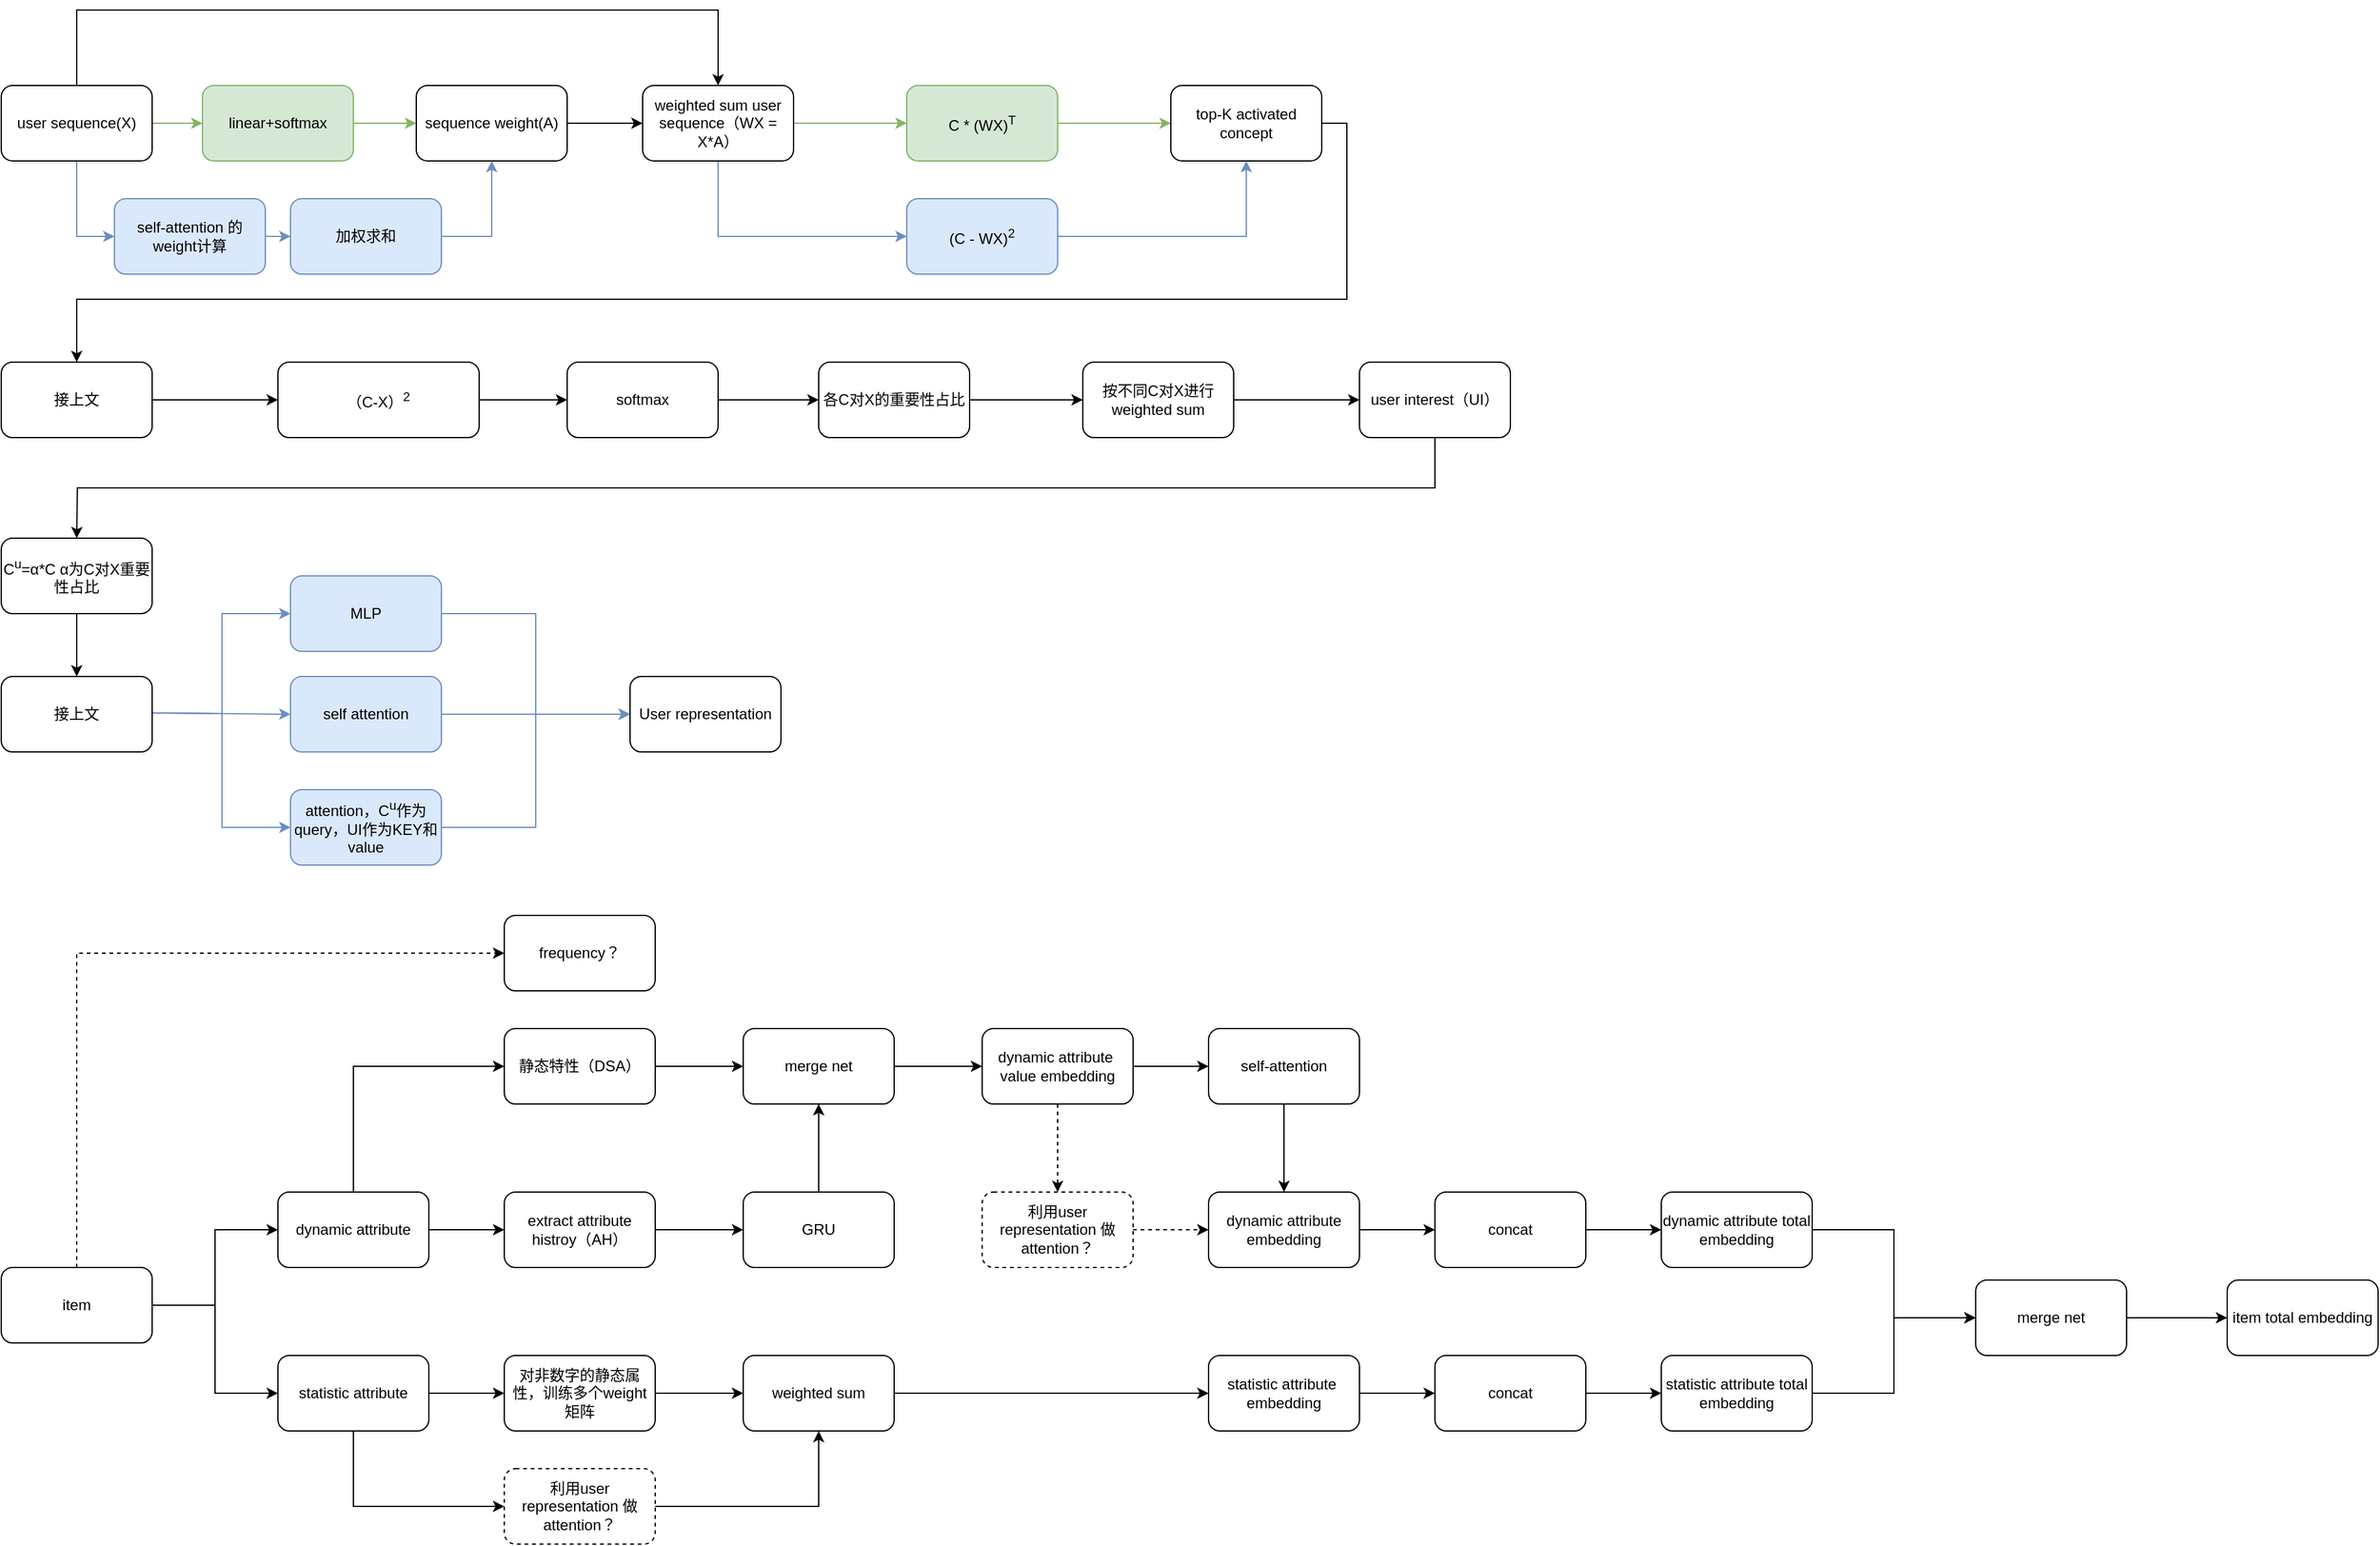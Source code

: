 <mxfile version="21.6.1" type="github">
  <diagram id="C5RBs43oDa-KdzZeNtuy" name="Page-1">
    <mxGraphModel dx="1228" dy="875" grid="1" gridSize="10" guides="1" tooltips="1" connect="1" arrows="1" fold="1" page="1" pageScale="1" pageWidth="4681" pageHeight="3300" math="0" shadow="0">
      <root>
        <mxCell id="WIyWlLk6GJQsqaUBKTNV-0" />
        <mxCell id="WIyWlLk6GJQsqaUBKTNV-1" parent="WIyWlLk6GJQsqaUBKTNV-0" />
        <mxCell id="2eAAJyF8k7LBZb5_VXcL-2" style="edgeStyle=orthogonalEdgeStyle;rounded=0;orthogonalLoop=1;jettySize=auto;html=1;exitX=1;exitY=0.5;exitDx=0;exitDy=0;strokeColor=#82b366;fillColor=#d5e8d4;" edge="1" parent="WIyWlLk6GJQsqaUBKTNV-1" source="2eAAJyF8k7LBZb5_VXcL-0" target="2eAAJyF8k7LBZb5_VXcL-1">
          <mxGeometry relative="1" as="geometry" />
        </mxCell>
        <mxCell id="2eAAJyF8k7LBZb5_VXcL-6" style="edgeStyle=orthogonalEdgeStyle;rounded=0;orthogonalLoop=1;jettySize=auto;html=1;exitX=0.5;exitY=1;exitDx=0;exitDy=0;entryX=0;entryY=0.5;entryDx=0;entryDy=0;strokeColor=#6c8ebf;fillColor=#dae8fc;" edge="1" parent="WIyWlLk6GJQsqaUBKTNV-1" source="2eAAJyF8k7LBZb5_VXcL-0" target="2eAAJyF8k7LBZb5_VXcL-5">
          <mxGeometry relative="1" as="geometry" />
        </mxCell>
        <mxCell id="2eAAJyF8k7LBZb5_VXcL-11" style="edgeStyle=orthogonalEdgeStyle;rounded=0;orthogonalLoop=1;jettySize=auto;html=1;exitX=0.5;exitY=0;exitDx=0;exitDy=0;entryX=0.5;entryY=0;entryDx=0;entryDy=0;" edge="1" parent="WIyWlLk6GJQsqaUBKTNV-1" source="2eAAJyF8k7LBZb5_VXcL-0" target="2eAAJyF8k7LBZb5_VXcL-10">
          <mxGeometry relative="1" as="geometry">
            <Array as="points">
              <mxPoint x="350" y="60" />
              <mxPoint x="860" y="60" />
            </Array>
          </mxGeometry>
        </mxCell>
        <mxCell id="2eAAJyF8k7LBZb5_VXcL-0" value="user sequence(X)" style="rounded=1;whiteSpace=wrap;html=1;" vertex="1" parent="WIyWlLk6GJQsqaUBKTNV-1">
          <mxGeometry x="290" y="120" width="120" height="60" as="geometry" />
        </mxCell>
        <mxCell id="2eAAJyF8k7LBZb5_VXcL-14" style="edgeStyle=orthogonalEdgeStyle;rounded=0;orthogonalLoop=1;jettySize=auto;html=1;exitX=1;exitY=0.5;exitDx=0;exitDy=0;entryX=0;entryY=0.5;entryDx=0;entryDy=0;strokeColor=#82b366;fillColor=#d5e8d4;" edge="1" parent="WIyWlLk6GJQsqaUBKTNV-1" source="2eAAJyF8k7LBZb5_VXcL-1" target="2eAAJyF8k7LBZb5_VXcL-3">
          <mxGeometry relative="1" as="geometry" />
        </mxCell>
        <mxCell id="2eAAJyF8k7LBZb5_VXcL-1" value="linear+softmax" style="rounded=1;whiteSpace=wrap;html=1;strokeColor=#82b366;fillColor=#d5e8d4;" vertex="1" parent="WIyWlLk6GJQsqaUBKTNV-1">
          <mxGeometry x="450" y="120" width="120" height="60" as="geometry" />
        </mxCell>
        <mxCell id="2eAAJyF8k7LBZb5_VXcL-12" style="edgeStyle=orthogonalEdgeStyle;rounded=0;orthogonalLoop=1;jettySize=auto;html=1;exitX=1;exitY=0.5;exitDx=0;exitDy=0;" edge="1" parent="WIyWlLk6GJQsqaUBKTNV-1" source="2eAAJyF8k7LBZb5_VXcL-3" target="2eAAJyF8k7LBZb5_VXcL-10">
          <mxGeometry relative="1" as="geometry" />
        </mxCell>
        <mxCell id="2eAAJyF8k7LBZb5_VXcL-3" value="sequence weight(A)" style="rounded=1;whiteSpace=wrap;html=1;" vertex="1" parent="WIyWlLk6GJQsqaUBKTNV-1">
          <mxGeometry x="620" y="120" width="120" height="60" as="geometry" />
        </mxCell>
        <mxCell id="2eAAJyF8k7LBZb5_VXcL-8" style="edgeStyle=orthogonalEdgeStyle;rounded=0;orthogonalLoop=1;jettySize=auto;html=1;exitX=1;exitY=0.5;exitDx=0;exitDy=0;strokeColor=#6c8ebf;fillColor=#dae8fc;" edge="1" parent="WIyWlLk6GJQsqaUBKTNV-1" source="2eAAJyF8k7LBZb5_VXcL-5" target="2eAAJyF8k7LBZb5_VXcL-7">
          <mxGeometry relative="1" as="geometry" />
        </mxCell>
        <mxCell id="2eAAJyF8k7LBZb5_VXcL-5" value="self-attention 的 weight计算" style="rounded=1;whiteSpace=wrap;html=1;strokeColor=#6c8ebf;fillColor=#dae8fc;" vertex="1" parent="WIyWlLk6GJQsqaUBKTNV-1">
          <mxGeometry x="380" y="210" width="120" height="60" as="geometry" />
        </mxCell>
        <mxCell id="2eAAJyF8k7LBZb5_VXcL-9" style="edgeStyle=orthogonalEdgeStyle;rounded=0;orthogonalLoop=1;jettySize=auto;html=1;exitX=1;exitY=0.5;exitDx=0;exitDy=0;entryX=0.5;entryY=1;entryDx=0;entryDy=0;strokeColor=#6c8ebf;fillColor=#dae8fc;" edge="1" parent="WIyWlLk6GJQsqaUBKTNV-1" source="2eAAJyF8k7LBZb5_VXcL-7" target="2eAAJyF8k7LBZb5_VXcL-3">
          <mxGeometry relative="1" as="geometry" />
        </mxCell>
        <mxCell id="2eAAJyF8k7LBZb5_VXcL-7" value="加权求和" style="rounded=1;whiteSpace=wrap;html=1;strokeColor=#6c8ebf;fillColor=#dae8fc;" vertex="1" parent="WIyWlLk6GJQsqaUBKTNV-1">
          <mxGeometry x="520" y="210" width="120" height="60" as="geometry" />
        </mxCell>
        <mxCell id="2eAAJyF8k7LBZb5_VXcL-19" style="edgeStyle=orthogonalEdgeStyle;rounded=0;orthogonalLoop=1;jettySize=auto;html=1;exitX=1;exitY=0.5;exitDx=0;exitDy=0;fillColor=#d5e8d4;strokeColor=#82b366;" edge="1" parent="WIyWlLk6GJQsqaUBKTNV-1" source="2eAAJyF8k7LBZb5_VXcL-10">
          <mxGeometry relative="1" as="geometry">
            <mxPoint x="1010" y="150" as="targetPoint" />
          </mxGeometry>
        </mxCell>
        <mxCell id="2eAAJyF8k7LBZb5_VXcL-23" style="edgeStyle=orthogonalEdgeStyle;rounded=0;orthogonalLoop=1;jettySize=auto;html=1;exitX=0.5;exitY=1;exitDx=0;exitDy=0;entryX=0;entryY=0.5;entryDx=0;entryDy=0;fillColor=#dae8fc;strokeColor=#6c8ebf;" edge="1" parent="WIyWlLk6GJQsqaUBKTNV-1" source="2eAAJyF8k7LBZb5_VXcL-10" target="2eAAJyF8k7LBZb5_VXcL-21">
          <mxGeometry relative="1" as="geometry" />
        </mxCell>
        <mxCell id="2eAAJyF8k7LBZb5_VXcL-10" value="weighted sum user sequence（WX = X*A）" style="rounded=1;whiteSpace=wrap;html=1;" vertex="1" parent="WIyWlLk6GJQsqaUBKTNV-1">
          <mxGeometry x="800" y="120" width="120" height="60" as="geometry" />
        </mxCell>
        <mxCell id="2eAAJyF8k7LBZb5_VXcL-25" style="edgeStyle=orthogonalEdgeStyle;rounded=0;orthogonalLoop=1;jettySize=auto;html=1;exitX=1;exitY=0.5;exitDx=0;exitDy=0;entryX=0;entryY=0.5;entryDx=0;entryDy=0;fillColor=#d5e8d4;strokeColor=#82b366;" edge="1" parent="WIyWlLk6GJQsqaUBKTNV-1" source="2eAAJyF8k7LBZb5_VXcL-20" target="2eAAJyF8k7LBZb5_VXcL-24">
          <mxGeometry relative="1" as="geometry" />
        </mxCell>
        <mxCell id="2eAAJyF8k7LBZb5_VXcL-20" value="C * (WX)&lt;sup&gt;T&lt;/sup&gt;" style="rounded=1;whiteSpace=wrap;html=1;fillColor=#d5e8d4;strokeColor=#82b366;" vertex="1" parent="WIyWlLk6GJQsqaUBKTNV-1">
          <mxGeometry x="1010" y="120" width="120" height="60" as="geometry" />
        </mxCell>
        <mxCell id="2eAAJyF8k7LBZb5_VXcL-26" style="edgeStyle=orthogonalEdgeStyle;rounded=0;orthogonalLoop=1;jettySize=auto;html=1;exitX=1;exitY=0.5;exitDx=0;exitDy=0;entryX=0.5;entryY=1;entryDx=0;entryDy=0;fillColor=#dae8fc;strokeColor=#6c8ebf;" edge="1" parent="WIyWlLk6GJQsqaUBKTNV-1" source="2eAAJyF8k7LBZb5_VXcL-21" target="2eAAJyF8k7LBZb5_VXcL-24">
          <mxGeometry relative="1" as="geometry" />
        </mxCell>
        <mxCell id="2eAAJyF8k7LBZb5_VXcL-21" value="(C - WX)&lt;sup&gt;2&lt;/sup&gt;" style="rounded=1;whiteSpace=wrap;html=1;fillColor=#dae8fc;strokeColor=#6c8ebf;" vertex="1" parent="WIyWlLk6GJQsqaUBKTNV-1">
          <mxGeometry x="1010" y="210" width="120" height="60" as="geometry" />
        </mxCell>
        <mxCell id="2eAAJyF8k7LBZb5_VXcL-28" style="edgeStyle=orthogonalEdgeStyle;rounded=0;orthogonalLoop=1;jettySize=auto;html=1;exitX=1;exitY=0.5;exitDx=0;exitDy=0;entryX=0.5;entryY=0;entryDx=0;entryDy=0;" edge="1" parent="WIyWlLk6GJQsqaUBKTNV-1" source="2eAAJyF8k7LBZb5_VXcL-24" target="2eAAJyF8k7LBZb5_VXcL-27">
          <mxGeometry relative="1" as="geometry">
            <Array as="points">
              <mxPoint x="1360" y="150" />
              <mxPoint x="1360" y="290" />
              <mxPoint x="350" y="290" />
            </Array>
          </mxGeometry>
        </mxCell>
        <mxCell id="2eAAJyF8k7LBZb5_VXcL-24" value="top-K activated concept" style="rounded=1;whiteSpace=wrap;html=1;" vertex="1" parent="WIyWlLk6GJQsqaUBKTNV-1">
          <mxGeometry x="1220" y="120" width="120" height="60" as="geometry" />
        </mxCell>
        <mxCell id="2eAAJyF8k7LBZb5_VXcL-31" style="edgeStyle=orthogonalEdgeStyle;rounded=0;orthogonalLoop=1;jettySize=auto;html=1;exitX=1;exitY=0.5;exitDx=0;exitDy=0;" edge="1" parent="WIyWlLk6GJQsqaUBKTNV-1" source="2eAAJyF8k7LBZb5_VXcL-27">
          <mxGeometry relative="1" as="geometry">
            <mxPoint x="510" y="370" as="targetPoint" />
          </mxGeometry>
        </mxCell>
        <mxCell id="2eAAJyF8k7LBZb5_VXcL-27" value="接上文" style="rounded=1;whiteSpace=wrap;html=1;" vertex="1" parent="WIyWlLk6GJQsqaUBKTNV-1">
          <mxGeometry x="290" y="340" width="120" height="60" as="geometry" />
        </mxCell>
        <mxCell id="2eAAJyF8k7LBZb5_VXcL-34" style="edgeStyle=orthogonalEdgeStyle;rounded=0;orthogonalLoop=1;jettySize=auto;html=1;exitX=1;exitY=0.5;exitDx=0;exitDy=0;" edge="1" parent="WIyWlLk6GJQsqaUBKTNV-1" source="2eAAJyF8k7LBZb5_VXcL-32">
          <mxGeometry relative="1" as="geometry">
            <mxPoint x="740" y="370" as="targetPoint" />
          </mxGeometry>
        </mxCell>
        <mxCell id="2eAAJyF8k7LBZb5_VXcL-32" value="（C-X）&lt;sup&gt;2&lt;/sup&gt;" style="rounded=1;whiteSpace=wrap;html=1;" vertex="1" parent="WIyWlLk6GJQsqaUBKTNV-1">
          <mxGeometry x="510" y="340" width="160" height="60" as="geometry" />
        </mxCell>
        <mxCell id="2eAAJyF8k7LBZb5_VXcL-36" style="edgeStyle=orthogonalEdgeStyle;rounded=0;orthogonalLoop=1;jettySize=auto;html=1;exitX=1;exitY=0.5;exitDx=0;exitDy=0;" edge="1" parent="WIyWlLk6GJQsqaUBKTNV-1" source="2eAAJyF8k7LBZb5_VXcL-35">
          <mxGeometry relative="1" as="geometry">
            <mxPoint x="940" y="370" as="targetPoint" />
          </mxGeometry>
        </mxCell>
        <mxCell id="2eAAJyF8k7LBZb5_VXcL-35" value="softmax" style="rounded=1;whiteSpace=wrap;html=1;" vertex="1" parent="WIyWlLk6GJQsqaUBKTNV-1">
          <mxGeometry x="740" y="340" width="120" height="60" as="geometry" />
        </mxCell>
        <mxCell id="2eAAJyF8k7LBZb5_VXcL-38" style="edgeStyle=orthogonalEdgeStyle;rounded=0;orthogonalLoop=1;jettySize=auto;html=1;exitX=1;exitY=0.5;exitDx=0;exitDy=0;" edge="1" parent="WIyWlLk6GJQsqaUBKTNV-1" source="2eAAJyF8k7LBZb5_VXcL-37">
          <mxGeometry relative="1" as="geometry">
            <mxPoint x="1150" y="370" as="targetPoint" />
          </mxGeometry>
        </mxCell>
        <mxCell id="2eAAJyF8k7LBZb5_VXcL-37" value="各C对X的重要性占比" style="rounded=1;whiteSpace=wrap;html=1;" vertex="1" parent="WIyWlLk6GJQsqaUBKTNV-1">
          <mxGeometry x="940" y="340" width="120" height="60" as="geometry" />
        </mxCell>
        <mxCell id="2eAAJyF8k7LBZb5_VXcL-41" style="edgeStyle=orthogonalEdgeStyle;rounded=0;orthogonalLoop=1;jettySize=auto;html=1;exitX=1;exitY=0.5;exitDx=0;exitDy=0;" edge="1" parent="WIyWlLk6GJQsqaUBKTNV-1" source="2eAAJyF8k7LBZb5_VXcL-39" target="2eAAJyF8k7LBZb5_VXcL-40">
          <mxGeometry relative="1" as="geometry" />
        </mxCell>
        <mxCell id="2eAAJyF8k7LBZb5_VXcL-39" value="按不同C对X进行weighted sum" style="rounded=1;whiteSpace=wrap;html=1;" vertex="1" parent="WIyWlLk6GJQsqaUBKTNV-1">
          <mxGeometry x="1150" y="340" width="120" height="60" as="geometry" />
        </mxCell>
        <mxCell id="2eAAJyF8k7LBZb5_VXcL-42" style="edgeStyle=orthogonalEdgeStyle;rounded=0;orthogonalLoop=1;jettySize=auto;html=1;exitX=0.5;exitY=1;exitDx=0;exitDy=0;" edge="1" parent="WIyWlLk6GJQsqaUBKTNV-1" source="2eAAJyF8k7LBZb5_VXcL-40">
          <mxGeometry relative="1" as="geometry">
            <mxPoint x="350" y="480" as="targetPoint" />
          </mxGeometry>
        </mxCell>
        <mxCell id="2eAAJyF8k7LBZb5_VXcL-40" value="user interest（UI）" style="rounded=1;whiteSpace=wrap;html=1;" vertex="1" parent="WIyWlLk6GJQsqaUBKTNV-1">
          <mxGeometry x="1370" y="340" width="120" height="60" as="geometry" />
        </mxCell>
        <mxCell id="2eAAJyF8k7LBZb5_VXcL-60" style="edgeStyle=orthogonalEdgeStyle;rounded=0;orthogonalLoop=1;jettySize=auto;html=1;exitX=1;exitY=0.5;exitDx=0;exitDy=0;entryX=0;entryY=0.5;entryDx=0;entryDy=0;fillColor=#dae8fc;strokeColor=#6c8ebf;" edge="1" parent="WIyWlLk6GJQsqaUBKTNV-1" target="2eAAJyF8k7LBZb5_VXcL-46">
          <mxGeometry relative="1" as="geometry">
            <mxPoint x="410" y="619" as="sourcePoint" />
          </mxGeometry>
        </mxCell>
        <mxCell id="2eAAJyF8k7LBZb5_VXcL-61" style="edgeStyle=orthogonalEdgeStyle;rounded=0;orthogonalLoop=1;jettySize=auto;html=1;exitX=1;exitY=0.5;exitDx=0;exitDy=0;entryX=0;entryY=0.5;entryDx=0;entryDy=0;fillColor=#dae8fc;strokeColor=#6c8ebf;" edge="1" parent="WIyWlLk6GJQsqaUBKTNV-1" target="2eAAJyF8k7LBZb5_VXcL-47">
          <mxGeometry relative="1" as="geometry">
            <mxPoint x="410" y="619" as="sourcePoint" />
          </mxGeometry>
        </mxCell>
        <mxCell id="2eAAJyF8k7LBZb5_VXcL-62" style="edgeStyle=orthogonalEdgeStyle;rounded=0;orthogonalLoop=1;jettySize=auto;html=1;exitX=1;exitY=0.5;exitDx=0;exitDy=0;entryX=0;entryY=0.5;entryDx=0;entryDy=0;fillColor=#dae8fc;strokeColor=#6c8ebf;" edge="1" parent="WIyWlLk6GJQsqaUBKTNV-1" target="2eAAJyF8k7LBZb5_VXcL-49">
          <mxGeometry relative="1" as="geometry">
            <mxPoint x="410" y="619" as="sourcePoint" />
          </mxGeometry>
        </mxCell>
        <mxCell id="2eAAJyF8k7LBZb5_VXcL-43" value="接上文" style="rounded=1;whiteSpace=wrap;html=1;" vertex="1" parent="WIyWlLk6GJQsqaUBKTNV-1">
          <mxGeometry x="290" y="590" width="120" height="60" as="geometry" />
        </mxCell>
        <mxCell id="2eAAJyF8k7LBZb5_VXcL-56" style="edgeStyle=orthogonalEdgeStyle;rounded=0;orthogonalLoop=1;jettySize=auto;html=1;exitX=1;exitY=0.5;exitDx=0;exitDy=0;entryX=0;entryY=0.5;entryDx=0;entryDy=0;fillColor=#dae8fc;strokeColor=#6c8ebf;" edge="1" parent="WIyWlLk6GJQsqaUBKTNV-1" source="2eAAJyF8k7LBZb5_VXcL-46" target="2eAAJyF8k7LBZb5_VXcL-55">
          <mxGeometry relative="1" as="geometry" />
        </mxCell>
        <mxCell id="2eAAJyF8k7LBZb5_VXcL-46" value="MLP" style="rounded=1;whiteSpace=wrap;html=1;fillColor=#dae8fc;strokeColor=#6c8ebf;" vertex="1" parent="WIyWlLk6GJQsqaUBKTNV-1">
          <mxGeometry x="520" y="510" width="120" height="60" as="geometry" />
        </mxCell>
        <mxCell id="2eAAJyF8k7LBZb5_VXcL-57" style="edgeStyle=orthogonalEdgeStyle;rounded=0;orthogonalLoop=1;jettySize=auto;html=1;exitX=1;exitY=0.5;exitDx=0;exitDy=0;fillColor=#dae8fc;strokeColor=#6c8ebf;" edge="1" parent="WIyWlLk6GJQsqaUBKTNV-1" source="2eAAJyF8k7LBZb5_VXcL-47">
          <mxGeometry relative="1" as="geometry">
            <mxPoint x="790" y="620" as="targetPoint" />
          </mxGeometry>
        </mxCell>
        <mxCell id="2eAAJyF8k7LBZb5_VXcL-47" value="self attention" style="rounded=1;whiteSpace=wrap;html=1;fillColor=#dae8fc;strokeColor=#6c8ebf;" vertex="1" parent="WIyWlLk6GJQsqaUBKTNV-1">
          <mxGeometry x="520" y="590" width="120" height="60" as="geometry" />
        </mxCell>
        <mxCell id="2eAAJyF8k7LBZb5_VXcL-59" style="edgeStyle=orthogonalEdgeStyle;rounded=0;orthogonalLoop=1;jettySize=auto;html=1;exitX=1;exitY=0.5;exitDx=0;exitDy=0;entryX=0;entryY=0.5;entryDx=0;entryDy=0;fillColor=#dae8fc;strokeColor=#6c8ebf;" edge="1" parent="WIyWlLk6GJQsqaUBKTNV-1" source="2eAAJyF8k7LBZb5_VXcL-49" target="2eAAJyF8k7LBZb5_VXcL-55">
          <mxGeometry relative="1" as="geometry" />
        </mxCell>
        <mxCell id="2eAAJyF8k7LBZb5_VXcL-49" value="attention，C&lt;sup&gt;u&lt;/sup&gt;作为query，UI作为KEY和value" style="rounded=1;whiteSpace=wrap;html=1;fillColor=#dae8fc;strokeColor=#6c8ebf;" vertex="1" parent="WIyWlLk6GJQsqaUBKTNV-1">
          <mxGeometry x="520" y="680" width="120" height="60" as="geometry" />
        </mxCell>
        <mxCell id="2eAAJyF8k7LBZb5_VXcL-54" style="edgeStyle=orthogonalEdgeStyle;rounded=0;orthogonalLoop=1;jettySize=auto;html=1;exitX=0.5;exitY=1;exitDx=0;exitDy=0;entryX=0.5;entryY=0;entryDx=0;entryDy=0;" edge="1" parent="WIyWlLk6GJQsqaUBKTNV-1" source="2eAAJyF8k7LBZb5_VXcL-53" target="2eAAJyF8k7LBZb5_VXcL-43">
          <mxGeometry relative="1" as="geometry" />
        </mxCell>
        <mxCell id="2eAAJyF8k7LBZb5_VXcL-53" value="C&lt;sup&gt;u&lt;/sup&gt;=α*C α为C对X重要性占比" style="rounded=1;whiteSpace=wrap;html=1;" vertex="1" parent="WIyWlLk6GJQsqaUBKTNV-1">
          <mxGeometry x="290" y="480" width="120" height="60" as="geometry" />
        </mxCell>
        <mxCell id="2eAAJyF8k7LBZb5_VXcL-55" value="User representation" style="rounded=1;whiteSpace=wrap;html=1;" vertex="1" parent="WIyWlLk6GJQsqaUBKTNV-1">
          <mxGeometry x="790" y="590" width="120" height="60" as="geometry" />
        </mxCell>
        <mxCell id="2eAAJyF8k7LBZb5_VXcL-66" style="edgeStyle=orthogonalEdgeStyle;rounded=0;orthogonalLoop=1;jettySize=auto;html=1;exitX=1;exitY=0.5;exitDx=0;exitDy=0;entryX=0;entryY=0.5;entryDx=0;entryDy=0;" edge="1" parent="WIyWlLk6GJQsqaUBKTNV-1" source="2eAAJyF8k7LBZb5_VXcL-63" target="2eAAJyF8k7LBZb5_VXcL-64">
          <mxGeometry relative="1" as="geometry" />
        </mxCell>
        <mxCell id="2eAAJyF8k7LBZb5_VXcL-68" style="edgeStyle=orthogonalEdgeStyle;rounded=0;orthogonalLoop=1;jettySize=auto;html=1;exitX=1;exitY=0.5;exitDx=0;exitDy=0;entryX=0;entryY=0.5;entryDx=0;entryDy=0;" edge="1" parent="WIyWlLk6GJQsqaUBKTNV-1" source="2eAAJyF8k7LBZb5_VXcL-63" target="2eAAJyF8k7LBZb5_VXcL-65">
          <mxGeometry relative="1" as="geometry" />
        </mxCell>
        <mxCell id="2eAAJyF8k7LBZb5_VXcL-76" style="edgeStyle=orthogonalEdgeStyle;rounded=0;orthogonalLoop=1;jettySize=auto;html=1;exitX=0.5;exitY=0;exitDx=0;exitDy=0;entryX=0;entryY=0.5;entryDx=0;entryDy=0;dashed=1;" edge="1" parent="WIyWlLk6GJQsqaUBKTNV-1" source="2eAAJyF8k7LBZb5_VXcL-63" target="2eAAJyF8k7LBZb5_VXcL-75">
          <mxGeometry relative="1" as="geometry" />
        </mxCell>
        <mxCell id="2eAAJyF8k7LBZb5_VXcL-63" value="item" style="rounded=1;whiteSpace=wrap;html=1;" vertex="1" parent="WIyWlLk6GJQsqaUBKTNV-1">
          <mxGeometry x="290" y="1060" width="120" height="60" as="geometry" />
        </mxCell>
        <mxCell id="2eAAJyF8k7LBZb5_VXcL-69" style="edgeStyle=orthogonalEdgeStyle;rounded=0;orthogonalLoop=1;jettySize=auto;html=1;exitX=1;exitY=0.5;exitDx=0;exitDy=0;" edge="1" parent="WIyWlLk6GJQsqaUBKTNV-1" source="2eAAJyF8k7LBZb5_VXcL-64">
          <mxGeometry relative="1" as="geometry">
            <mxPoint x="690" y="1030" as="targetPoint" />
          </mxGeometry>
        </mxCell>
        <mxCell id="2eAAJyF8k7LBZb5_VXcL-74" style="edgeStyle=orthogonalEdgeStyle;rounded=0;orthogonalLoop=1;jettySize=auto;html=1;exitX=0.5;exitY=0;exitDx=0;exitDy=0;entryX=0;entryY=0.5;entryDx=0;entryDy=0;" edge="1" parent="WIyWlLk6GJQsqaUBKTNV-1" source="2eAAJyF8k7LBZb5_VXcL-64" target="2eAAJyF8k7LBZb5_VXcL-73">
          <mxGeometry relative="1" as="geometry" />
        </mxCell>
        <mxCell id="2eAAJyF8k7LBZb5_VXcL-64" value="dynamic attribute" style="rounded=1;whiteSpace=wrap;html=1;" vertex="1" parent="WIyWlLk6GJQsqaUBKTNV-1">
          <mxGeometry x="510" y="1000" width="120" height="60" as="geometry" />
        </mxCell>
        <mxCell id="2eAAJyF8k7LBZb5_VXcL-91" style="edgeStyle=orthogonalEdgeStyle;rounded=0;orthogonalLoop=1;jettySize=auto;html=1;exitX=1;exitY=0.5;exitDx=0;exitDy=0;" edge="1" parent="WIyWlLk6GJQsqaUBKTNV-1" source="2eAAJyF8k7LBZb5_VXcL-65">
          <mxGeometry relative="1" as="geometry">
            <mxPoint x="690" y="1160" as="targetPoint" />
          </mxGeometry>
        </mxCell>
        <mxCell id="2eAAJyF8k7LBZb5_VXcL-117" style="edgeStyle=orthogonalEdgeStyle;rounded=0;orthogonalLoop=1;jettySize=auto;html=1;exitX=0.5;exitY=1;exitDx=0;exitDy=0;entryX=0;entryY=0.5;entryDx=0;entryDy=0;" edge="1" parent="WIyWlLk6GJQsqaUBKTNV-1" source="2eAAJyF8k7LBZb5_VXcL-65" target="2eAAJyF8k7LBZb5_VXcL-116">
          <mxGeometry relative="1" as="geometry" />
        </mxCell>
        <mxCell id="2eAAJyF8k7LBZb5_VXcL-65" value="statistic attribute" style="rounded=1;whiteSpace=wrap;html=1;" vertex="1" parent="WIyWlLk6GJQsqaUBKTNV-1">
          <mxGeometry x="510" y="1130" width="120" height="60" as="geometry" />
        </mxCell>
        <mxCell id="2eAAJyF8k7LBZb5_VXcL-71" style="edgeStyle=orthogonalEdgeStyle;rounded=0;orthogonalLoop=1;jettySize=auto;html=1;exitX=1;exitY=0.5;exitDx=0;exitDy=0;" edge="1" parent="WIyWlLk6GJQsqaUBKTNV-1" source="2eAAJyF8k7LBZb5_VXcL-70">
          <mxGeometry relative="1" as="geometry">
            <mxPoint x="880" y="1030" as="targetPoint" />
          </mxGeometry>
        </mxCell>
        <mxCell id="2eAAJyF8k7LBZb5_VXcL-70" value="extract attribute histroy（AH）" style="rounded=1;whiteSpace=wrap;html=1;" vertex="1" parent="WIyWlLk6GJQsqaUBKTNV-1">
          <mxGeometry x="690" y="1000" width="120" height="60" as="geometry" />
        </mxCell>
        <mxCell id="2eAAJyF8k7LBZb5_VXcL-79" style="edgeStyle=orthogonalEdgeStyle;rounded=0;orthogonalLoop=1;jettySize=auto;html=1;exitX=0.5;exitY=0;exitDx=0;exitDy=0;entryX=0.5;entryY=1;entryDx=0;entryDy=0;" edge="1" parent="WIyWlLk6GJQsqaUBKTNV-1" source="2eAAJyF8k7LBZb5_VXcL-72" target="2eAAJyF8k7LBZb5_VXcL-77">
          <mxGeometry relative="1" as="geometry" />
        </mxCell>
        <mxCell id="2eAAJyF8k7LBZb5_VXcL-72" value="GRU" style="rounded=1;whiteSpace=wrap;html=1;" vertex="1" parent="WIyWlLk6GJQsqaUBKTNV-1">
          <mxGeometry x="880" y="1000" width="120" height="60" as="geometry" />
        </mxCell>
        <mxCell id="2eAAJyF8k7LBZb5_VXcL-78" style="edgeStyle=orthogonalEdgeStyle;rounded=0;orthogonalLoop=1;jettySize=auto;html=1;exitX=1;exitY=0.5;exitDx=0;exitDy=0;" edge="1" parent="WIyWlLk6GJQsqaUBKTNV-1" source="2eAAJyF8k7LBZb5_VXcL-73" target="2eAAJyF8k7LBZb5_VXcL-77">
          <mxGeometry relative="1" as="geometry" />
        </mxCell>
        <mxCell id="2eAAJyF8k7LBZb5_VXcL-73" value="静态特性（DSA）" style="rounded=1;whiteSpace=wrap;html=1;" vertex="1" parent="WIyWlLk6GJQsqaUBKTNV-1">
          <mxGeometry x="690" y="870" width="120" height="60" as="geometry" />
        </mxCell>
        <mxCell id="2eAAJyF8k7LBZb5_VXcL-75" value="frequency？" style="rounded=1;whiteSpace=wrap;html=1;" vertex="1" parent="WIyWlLk6GJQsqaUBKTNV-1">
          <mxGeometry x="690" y="780" width="120" height="60" as="geometry" />
        </mxCell>
        <mxCell id="2eAAJyF8k7LBZb5_VXcL-81" style="edgeStyle=orthogonalEdgeStyle;rounded=0;orthogonalLoop=1;jettySize=auto;html=1;exitX=1;exitY=0.5;exitDx=0;exitDy=0;" edge="1" parent="WIyWlLk6GJQsqaUBKTNV-1" source="2eAAJyF8k7LBZb5_VXcL-77" target="2eAAJyF8k7LBZb5_VXcL-80">
          <mxGeometry relative="1" as="geometry" />
        </mxCell>
        <mxCell id="2eAAJyF8k7LBZb5_VXcL-77" value="merge net" style="rounded=1;whiteSpace=wrap;html=1;" vertex="1" parent="WIyWlLk6GJQsqaUBKTNV-1">
          <mxGeometry x="880" y="870" width="120" height="60" as="geometry" />
        </mxCell>
        <mxCell id="2eAAJyF8k7LBZb5_VXcL-82" style="edgeStyle=orthogonalEdgeStyle;rounded=0;orthogonalLoop=1;jettySize=auto;html=1;exitX=1;exitY=0.5;exitDx=0;exitDy=0;" edge="1" parent="WIyWlLk6GJQsqaUBKTNV-1" source="2eAAJyF8k7LBZb5_VXcL-80">
          <mxGeometry relative="1" as="geometry">
            <mxPoint x="1250" y="900" as="targetPoint" />
          </mxGeometry>
        </mxCell>
        <mxCell id="2eAAJyF8k7LBZb5_VXcL-94" style="edgeStyle=orthogonalEdgeStyle;rounded=0;orthogonalLoop=1;jettySize=auto;html=1;exitX=0.5;exitY=1;exitDx=0;exitDy=0;entryX=0.5;entryY=0;entryDx=0;entryDy=0;dashed=1;" edge="1" parent="WIyWlLk6GJQsqaUBKTNV-1" source="2eAAJyF8k7LBZb5_VXcL-80" target="2eAAJyF8k7LBZb5_VXcL-93">
          <mxGeometry relative="1" as="geometry" />
        </mxCell>
        <mxCell id="2eAAJyF8k7LBZb5_VXcL-80" value="dynamic attribute&amp;nbsp; value embedding" style="rounded=1;whiteSpace=wrap;html=1;" vertex="1" parent="WIyWlLk6GJQsqaUBKTNV-1">
          <mxGeometry x="1070" y="870" width="120" height="60" as="geometry" />
        </mxCell>
        <mxCell id="2eAAJyF8k7LBZb5_VXcL-84" style="edgeStyle=orthogonalEdgeStyle;rounded=0;orthogonalLoop=1;jettySize=auto;html=1;exitX=0.5;exitY=1;exitDx=0;exitDy=0;" edge="1" parent="WIyWlLk6GJQsqaUBKTNV-1" source="2eAAJyF8k7LBZb5_VXcL-83">
          <mxGeometry relative="1" as="geometry">
            <mxPoint x="1310" y="1000" as="targetPoint" />
          </mxGeometry>
        </mxCell>
        <mxCell id="2eAAJyF8k7LBZb5_VXcL-83" value="self-attention" style="rounded=1;whiteSpace=wrap;html=1;" vertex="1" parent="WIyWlLk6GJQsqaUBKTNV-1">
          <mxGeometry x="1250" y="870" width="120" height="60" as="geometry" />
        </mxCell>
        <mxCell id="2eAAJyF8k7LBZb5_VXcL-88" style="edgeStyle=orthogonalEdgeStyle;rounded=0;orthogonalLoop=1;jettySize=auto;html=1;exitX=1;exitY=0.5;exitDx=0;exitDy=0;entryX=0;entryY=0.5;entryDx=0;entryDy=0;" edge="1" parent="WIyWlLk6GJQsqaUBKTNV-1" source="2eAAJyF8k7LBZb5_VXcL-85" target="2eAAJyF8k7LBZb5_VXcL-86">
          <mxGeometry relative="1" as="geometry" />
        </mxCell>
        <mxCell id="2eAAJyF8k7LBZb5_VXcL-85" value="dynamic attribute embedding" style="rounded=1;whiteSpace=wrap;html=1;" vertex="1" parent="WIyWlLk6GJQsqaUBKTNV-1">
          <mxGeometry x="1250" y="1000" width="120" height="60" as="geometry" />
        </mxCell>
        <mxCell id="2eAAJyF8k7LBZb5_VXcL-90" style="edgeStyle=orthogonalEdgeStyle;rounded=0;orthogonalLoop=1;jettySize=auto;html=1;exitX=1;exitY=0.5;exitDx=0;exitDy=0;entryX=0;entryY=0.5;entryDx=0;entryDy=0;" edge="1" parent="WIyWlLk6GJQsqaUBKTNV-1" source="2eAAJyF8k7LBZb5_VXcL-86" target="2eAAJyF8k7LBZb5_VXcL-89">
          <mxGeometry relative="1" as="geometry" />
        </mxCell>
        <mxCell id="2eAAJyF8k7LBZb5_VXcL-86" value="concat" style="rounded=1;whiteSpace=wrap;html=1;" vertex="1" parent="WIyWlLk6GJQsqaUBKTNV-1">
          <mxGeometry x="1430" y="1000" width="120" height="60" as="geometry" />
        </mxCell>
        <mxCell id="2eAAJyF8k7LBZb5_VXcL-111" style="edgeStyle=orthogonalEdgeStyle;rounded=0;orthogonalLoop=1;jettySize=auto;html=1;exitX=1;exitY=0.5;exitDx=0;exitDy=0;entryX=0;entryY=0.5;entryDx=0;entryDy=0;" edge="1" parent="WIyWlLk6GJQsqaUBKTNV-1" source="2eAAJyF8k7LBZb5_VXcL-89" target="2eAAJyF8k7LBZb5_VXcL-110">
          <mxGeometry relative="1" as="geometry" />
        </mxCell>
        <mxCell id="2eAAJyF8k7LBZb5_VXcL-89" value="dynamic attribute total embedding" style="rounded=1;whiteSpace=wrap;html=1;" vertex="1" parent="WIyWlLk6GJQsqaUBKTNV-1">
          <mxGeometry x="1610" y="1000" width="120" height="60" as="geometry" />
        </mxCell>
        <mxCell id="2eAAJyF8k7LBZb5_VXcL-100" style="edgeStyle=orthogonalEdgeStyle;rounded=0;orthogonalLoop=1;jettySize=auto;html=1;exitX=1;exitY=0.5;exitDx=0;exitDy=0;" edge="1" parent="WIyWlLk6GJQsqaUBKTNV-1" source="2eAAJyF8k7LBZb5_VXcL-92">
          <mxGeometry relative="1" as="geometry">
            <mxPoint x="880" y="1160" as="targetPoint" />
          </mxGeometry>
        </mxCell>
        <mxCell id="2eAAJyF8k7LBZb5_VXcL-92" value="对非数字的静态属性，训练多个weight 矩阵" style="rounded=1;whiteSpace=wrap;html=1;" vertex="1" parent="WIyWlLk6GJQsqaUBKTNV-1">
          <mxGeometry x="690" y="1130" width="120" height="60" as="geometry" />
        </mxCell>
        <mxCell id="2eAAJyF8k7LBZb5_VXcL-95" style="edgeStyle=orthogonalEdgeStyle;rounded=0;orthogonalLoop=1;jettySize=auto;html=1;exitX=1;exitY=0.5;exitDx=0;exitDy=0;entryX=0;entryY=0.5;entryDx=0;entryDy=0;dashed=1;" edge="1" parent="WIyWlLk6GJQsqaUBKTNV-1" source="2eAAJyF8k7LBZb5_VXcL-93" target="2eAAJyF8k7LBZb5_VXcL-85">
          <mxGeometry relative="1" as="geometry" />
        </mxCell>
        <mxCell id="2eAAJyF8k7LBZb5_VXcL-93" value="利用user representation 做attention？" style="rounded=1;whiteSpace=wrap;html=1;dashed=1;" vertex="1" parent="WIyWlLk6GJQsqaUBKTNV-1">
          <mxGeometry x="1070" y="1000" width="120" height="60" as="geometry" />
        </mxCell>
        <mxCell id="2eAAJyF8k7LBZb5_VXcL-102" style="edgeStyle=orthogonalEdgeStyle;rounded=0;orthogonalLoop=1;jettySize=auto;html=1;exitX=1;exitY=0.5;exitDx=0;exitDy=0;entryX=0;entryY=0.5;entryDx=0;entryDy=0;" edge="1" parent="WIyWlLk6GJQsqaUBKTNV-1" source="2eAAJyF8k7LBZb5_VXcL-101" target="2eAAJyF8k7LBZb5_VXcL-103">
          <mxGeometry relative="1" as="geometry">
            <mxPoint x="1050" y="1160" as="targetPoint" />
          </mxGeometry>
        </mxCell>
        <mxCell id="2eAAJyF8k7LBZb5_VXcL-101" value="weighted sum" style="rounded=1;whiteSpace=wrap;html=1;" vertex="1" parent="WIyWlLk6GJQsqaUBKTNV-1">
          <mxGeometry x="880" y="1130" width="120" height="60" as="geometry" />
        </mxCell>
        <mxCell id="2eAAJyF8k7LBZb5_VXcL-104" style="edgeStyle=orthogonalEdgeStyle;rounded=0;orthogonalLoop=1;jettySize=auto;html=1;exitX=1;exitY=0.5;exitDx=0;exitDy=0;entryX=0;entryY=0.5;entryDx=0;entryDy=0;" edge="1" parent="WIyWlLk6GJQsqaUBKTNV-1" source="2eAAJyF8k7LBZb5_VXcL-103" target="2eAAJyF8k7LBZb5_VXcL-105">
          <mxGeometry relative="1" as="geometry">
            <mxPoint x="1420" y="1160" as="targetPoint" />
          </mxGeometry>
        </mxCell>
        <mxCell id="2eAAJyF8k7LBZb5_VXcL-103" value="statistic attribute&amp;nbsp; embedding" style="rounded=1;whiteSpace=wrap;html=1;" vertex="1" parent="WIyWlLk6GJQsqaUBKTNV-1">
          <mxGeometry x="1250" y="1130" width="120" height="60" as="geometry" />
        </mxCell>
        <mxCell id="2eAAJyF8k7LBZb5_VXcL-108" style="edgeStyle=orthogonalEdgeStyle;rounded=0;orthogonalLoop=1;jettySize=auto;html=1;exitX=1;exitY=0.5;exitDx=0;exitDy=0;" edge="1" parent="WIyWlLk6GJQsqaUBKTNV-1" source="2eAAJyF8k7LBZb5_VXcL-105" target="2eAAJyF8k7LBZb5_VXcL-107">
          <mxGeometry relative="1" as="geometry" />
        </mxCell>
        <mxCell id="2eAAJyF8k7LBZb5_VXcL-105" value="concat" style="rounded=1;whiteSpace=wrap;html=1;" vertex="1" parent="WIyWlLk6GJQsqaUBKTNV-1">
          <mxGeometry x="1430" y="1130" width="120" height="60" as="geometry" />
        </mxCell>
        <mxCell id="2eAAJyF8k7LBZb5_VXcL-113" style="edgeStyle=orthogonalEdgeStyle;rounded=0;orthogonalLoop=1;jettySize=auto;html=1;exitX=1;exitY=0.5;exitDx=0;exitDy=0;" edge="1" parent="WIyWlLk6GJQsqaUBKTNV-1" source="2eAAJyF8k7LBZb5_VXcL-107" target="2eAAJyF8k7LBZb5_VXcL-110">
          <mxGeometry relative="1" as="geometry" />
        </mxCell>
        <mxCell id="2eAAJyF8k7LBZb5_VXcL-107" value="statistic attribute total embedding" style="rounded=1;whiteSpace=wrap;html=1;" vertex="1" parent="WIyWlLk6GJQsqaUBKTNV-1">
          <mxGeometry x="1610" y="1130" width="120" height="60" as="geometry" />
        </mxCell>
        <mxCell id="2eAAJyF8k7LBZb5_VXcL-115" style="edgeStyle=orthogonalEdgeStyle;rounded=0;orthogonalLoop=1;jettySize=auto;html=1;exitX=1;exitY=0.5;exitDx=0;exitDy=0;entryX=0;entryY=0.5;entryDx=0;entryDy=0;" edge="1" parent="WIyWlLk6GJQsqaUBKTNV-1" source="2eAAJyF8k7LBZb5_VXcL-110" target="2eAAJyF8k7LBZb5_VXcL-114">
          <mxGeometry relative="1" as="geometry" />
        </mxCell>
        <mxCell id="2eAAJyF8k7LBZb5_VXcL-110" value="merge net" style="rounded=1;whiteSpace=wrap;html=1;" vertex="1" parent="WIyWlLk6GJQsqaUBKTNV-1">
          <mxGeometry x="1860" y="1070" width="120" height="60" as="geometry" />
        </mxCell>
        <mxCell id="2eAAJyF8k7LBZb5_VXcL-114" value="item total embedding" style="rounded=1;whiteSpace=wrap;html=1;" vertex="1" parent="WIyWlLk6GJQsqaUBKTNV-1">
          <mxGeometry x="2060" y="1070" width="120" height="60" as="geometry" />
        </mxCell>
        <mxCell id="2eAAJyF8k7LBZb5_VXcL-119" style="edgeStyle=orthogonalEdgeStyle;rounded=0;orthogonalLoop=1;jettySize=auto;html=1;exitX=1;exitY=0.5;exitDx=0;exitDy=0;entryX=0.5;entryY=1;entryDx=0;entryDy=0;" edge="1" parent="WIyWlLk6GJQsqaUBKTNV-1" source="2eAAJyF8k7LBZb5_VXcL-116" target="2eAAJyF8k7LBZb5_VXcL-101">
          <mxGeometry relative="1" as="geometry" />
        </mxCell>
        <mxCell id="2eAAJyF8k7LBZb5_VXcL-116" value="利用user representation 做attention？" style="rounded=1;whiteSpace=wrap;html=1;dashed=1;" vertex="1" parent="WIyWlLk6GJQsqaUBKTNV-1">
          <mxGeometry x="690" y="1220" width="120" height="60" as="geometry" />
        </mxCell>
      </root>
    </mxGraphModel>
  </diagram>
</mxfile>
